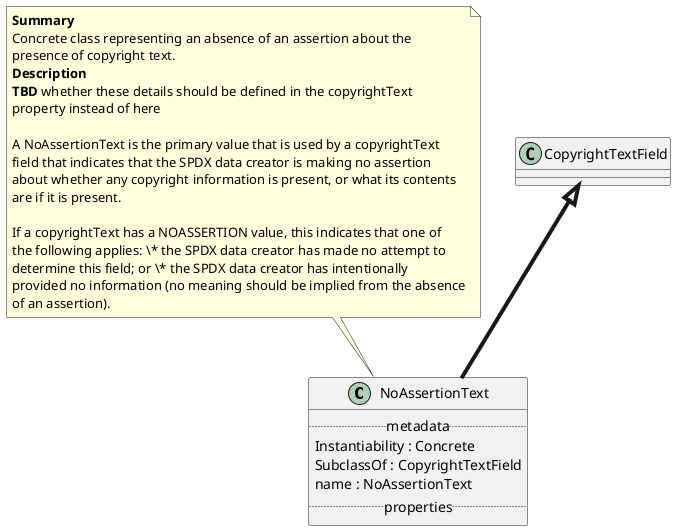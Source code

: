 @startuml
class NoAssertionText {
.. metadata ..
    Instantiability : Concrete
    SubclassOf : CopyrightTextField
    name : NoAssertionText
.. properties ..
}
note top of NoAssertionText
<b>Summary</b>
Concrete class representing an absence of an assertion about the
presence of copyright text.
<b>Description</b>
**TBD** whether these details should be defined in the copyrightText
property instead of here

A NoAssertionText is the primary value that is used by a copyrightText
field that indicates that the SPDX data creator is making no assertion
about whether any copyright information is present, or what its contents
are if it is present.

If a copyrightText has a NOASSERTION value, this indicates that one of
the following applies: \* the SPDX data creator has made no attempt to
determine this field; or \* the SPDX data creator has intentionally
provided no information (no meaning should be implied from the absence
of an assertion).
end note
"CopyrightTextField" <|-[thickness=4]- "NoAssertionText"
@enduml
